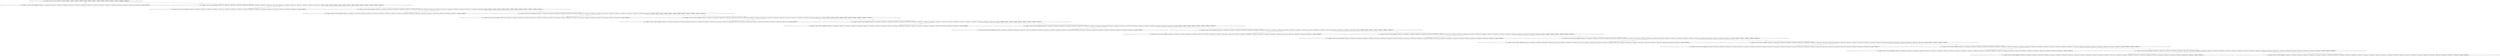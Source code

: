 digraph {
    0 [ label = "{\"n\":14,\"markers\":0,\"start\":32,\"stop\":32,\"haplotype\":[],\"samples\":[\"SAMPLE1\",\"SAMPLE2\",\"SAMPLE3\",\"SAMPLE4\",\"SAMPLE5\",\"SAMPLE6\",\"SAMPLE7\",\"SAMPLE8\",\"SAMPLE9\",\"SAMPLE10\",\"SAMPLE11\",\"SAMPLE12\",\"SAMPLE13\",\"SAMPLE14\"]}" ]
    1 [ label = "{\"n\":1,\"markers\":17,\"start\":32,\"stop\":48,\"haplotype\":[\"chr9_32_G_T_1\",\"chr9_33_A_C_0\",\"chr9_34_G_T_0\",\"chr9_35_A_C_0\",\"chr9_36_G_T_0\",\"chr9_37_A_C_0\",\"chr9_38_G_T_0\",\"chr9_39_A_C_0\",\"chr9_40_G_T_0\",\"chr9_41_A_C_0\",\"chr9_42_G_T_0\",\"chr9_43_A_C_0\",\"chr9_44_G_T_0\",\"chr9_45_A_C_0\",\"chr9_46_G_T_0\",\"chr9_47_A_C_0\",\"chr9_48_G_T_1\"],\"samples\":[\"SAMPLE1\"]}" ]
    2 [ label = "{\"n\":13,\"markers\":17,\"start\":32,\"stop\":48,\"haplotype\":[\"chr9_32_G_T_1\",\"chr9_33_A_C_0\",\"chr9_34_G_T_0\",\"chr9_35_A_C_0\",\"chr9_36_G_T_0\",\"chr9_37_A_C_0\",\"chr9_38_G_T_0\",\"chr9_39_A_C_0\",\"chr9_40_G_T_0\",\"chr9_41_A_C_0\",\"chr9_42_G_T_0\",\"chr9_43_A_C_0\",\"chr9_44_G_T_0\",\"chr9_45_A_C_0\",\"chr9_46_G_T_0\",\"chr9_47_A_C_0\",\"chr9_48_G_T_0\"],\"samples\":[\"SAMPLE2\",\"SAMPLE3\",\"SAMPLE4\",\"SAMPLE5\",\"SAMPLE6\",\"SAMPLE7\",\"SAMPLE8\",\"SAMPLE9\",\"SAMPLE10\",\"SAMPLE11\",\"SAMPLE12\",\"SAMPLE13\",\"SAMPLE14\"]}" ]
    3 [ label = "{\"n\":1,\"markers\":18,\"start\":32,\"stop\":49,\"haplotype\":[\"chr9_32_G_T_1\",\"chr9_33_A_C_0\",\"chr9_34_G_T_0\",\"chr9_35_A_C_0\",\"chr9_36_G_T_0\",\"chr9_37_A_C_0\",\"chr9_38_G_T_0\",\"chr9_39_A_C_0\",\"chr9_40_G_T_0\",\"chr9_41_A_C_0\",\"chr9_42_G_T_0\",\"chr9_43_A_C_0\",\"chr9_44_G_T_0\",\"chr9_45_A_C_0\",\"chr9_46_G_T_0\",\"chr9_47_A_C_0\",\"chr9_48_G_T_0\",\"chr9_49_A_C_1\"],\"samples\":[\"SAMPLE2\"]}" ]
    4 [ label = "{\"n\":12,\"markers\":18,\"start\":32,\"stop\":49,\"haplotype\":[\"chr9_32_G_T_1\",\"chr9_33_A_C_0\",\"chr9_34_G_T_0\",\"chr9_35_A_C_0\",\"chr9_36_G_T_0\",\"chr9_37_A_C_0\",\"chr9_38_G_T_0\",\"chr9_39_A_C_0\",\"chr9_40_G_T_0\",\"chr9_41_A_C_0\",\"chr9_42_G_T_0\",\"chr9_43_A_C_0\",\"chr9_44_G_T_0\",\"chr9_45_A_C_0\",\"chr9_46_G_T_0\",\"chr9_47_A_C_0\",\"chr9_48_G_T_0\",\"chr9_49_A_C_0\"],\"samples\":[\"SAMPLE3\",\"SAMPLE4\",\"SAMPLE5\",\"SAMPLE6\",\"SAMPLE7\",\"SAMPLE8\",\"SAMPLE9\",\"SAMPLE10\",\"SAMPLE11\",\"SAMPLE12\",\"SAMPLE13\",\"SAMPLE14\"]}" ]
    5 [ label = "{\"n\":1,\"markers\":19,\"start\":32,\"stop\":50,\"haplotype\":[\"chr9_32_G_T_1\",\"chr9_33_A_C_0\",\"chr9_34_G_T_0\",\"chr9_35_A_C_0\",\"chr9_36_G_T_0\",\"chr9_37_A_C_0\",\"chr9_38_G_T_0\",\"chr9_39_A_C_0\",\"chr9_40_G_T_0\",\"chr9_41_A_C_0\",\"chr9_42_G_T_0\",\"chr9_43_A_C_0\",\"chr9_44_G_T_0\",\"chr9_45_A_C_0\",\"chr9_46_G_T_0\",\"chr9_47_A_C_0\",\"chr9_48_G_T_0\",\"chr9_49_A_C_0\",\"chr9_50_G_T_1\"],\"samples\":[\"SAMPLE3\"]}" ]
    6 [ label = "{\"n\":11,\"markers\":19,\"start\":32,\"stop\":50,\"haplotype\":[\"chr9_32_G_T_1\",\"chr9_33_A_C_0\",\"chr9_34_G_T_0\",\"chr9_35_A_C_0\",\"chr9_36_G_T_0\",\"chr9_37_A_C_0\",\"chr9_38_G_T_0\",\"chr9_39_A_C_0\",\"chr9_40_G_T_0\",\"chr9_41_A_C_0\",\"chr9_42_G_T_0\",\"chr9_43_A_C_0\",\"chr9_44_G_T_0\",\"chr9_45_A_C_0\",\"chr9_46_G_T_0\",\"chr9_47_A_C_0\",\"chr9_48_G_T_0\",\"chr9_49_A_C_0\",\"chr9_50_G_T_0\"],\"samples\":[\"SAMPLE4\",\"SAMPLE5\",\"SAMPLE6\",\"SAMPLE7\",\"SAMPLE8\",\"SAMPLE9\",\"SAMPLE10\",\"SAMPLE11\",\"SAMPLE12\",\"SAMPLE13\",\"SAMPLE14\"]}" ]
    7 [ label = "{\"n\":1,\"markers\":20,\"start\":32,\"stop\":51,\"haplotype\":[\"chr9_32_G_T_1\",\"chr9_33_A_C_0\",\"chr9_34_G_T_0\",\"chr9_35_A_C_0\",\"chr9_36_G_T_0\",\"chr9_37_A_C_0\",\"chr9_38_G_T_0\",\"chr9_39_A_C_0\",\"chr9_40_G_T_0\",\"chr9_41_A_C_0\",\"chr9_42_G_T_0\",\"chr9_43_A_C_0\",\"chr9_44_G_T_0\",\"chr9_45_A_C_0\",\"chr9_46_G_T_0\",\"chr9_47_A_C_0\",\"chr9_48_G_T_0\",\"chr9_49_A_C_0\",\"chr9_50_G_T_0\",\"chr9_51_A_C_1\"],\"samples\":[\"SAMPLE4\"]}" ]
    8 [ label = "{\"n\":10,\"markers\":20,\"start\":32,\"stop\":51,\"haplotype\":[\"chr9_32_G_T_1\",\"chr9_33_A_C_0\",\"chr9_34_G_T_0\",\"chr9_35_A_C_0\",\"chr9_36_G_T_0\",\"chr9_37_A_C_0\",\"chr9_38_G_T_0\",\"chr9_39_A_C_0\",\"chr9_40_G_T_0\",\"chr9_41_A_C_0\",\"chr9_42_G_T_0\",\"chr9_43_A_C_0\",\"chr9_44_G_T_0\",\"chr9_45_A_C_0\",\"chr9_46_G_T_0\",\"chr9_47_A_C_0\",\"chr9_48_G_T_0\",\"chr9_49_A_C_0\",\"chr9_50_G_T_0\",\"chr9_51_A_C_0\"],\"samples\":[\"SAMPLE5\",\"SAMPLE6\",\"SAMPLE7\",\"SAMPLE8\",\"SAMPLE9\",\"SAMPLE10\",\"SAMPLE11\",\"SAMPLE12\",\"SAMPLE13\",\"SAMPLE14\"]}" ]
    9 [ label = "{\"n\":1,\"markers\":21,\"start\":32,\"stop\":52,\"haplotype\":[\"chr9_32_G_T_1\",\"chr9_33_A_C_0\",\"chr9_34_G_T_0\",\"chr9_35_A_C_0\",\"chr9_36_G_T_0\",\"chr9_37_A_C_0\",\"chr9_38_G_T_0\",\"chr9_39_A_C_0\",\"chr9_40_G_T_0\",\"chr9_41_A_C_0\",\"chr9_42_G_T_0\",\"chr9_43_A_C_0\",\"chr9_44_G_T_0\",\"chr9_45_A_C_0\",\"chr9_46_G_T_0\",\"chr9_47_A_C_0\",\"chr9_48_G_T_0\",\"chr9_49_A_C_0\",\"chr9_50_G_T_0\",\"chr9_51_A_C_0\",\"chr9_52_G_T_1\"],\"samples\":[\"SAMPLE5\"]}" ]
    10 [ label = "{\"n\":9,\"markers\":21,\"start\":32,\"stop\":52,\"haplotype\":[\"chr9_32_G_T_1\",\"chr9_33_A_C_0\",\"chr9_34_G_T_0\",\"chr9_35_A_C_0\",\"chr9_36_G_T_0\",\"chr9_37_A_C_0\",\"chr9_38_G_T_0\",\"chr9_39_A_C_0\",\"chr9_40_G_T_0\",\"chr9_41_A_C_0\",\"chr9_42_G_T_0\",\"chr9_43_A_C_0\",\"chr9_44_G_T_0\",\"chr9_45_A_C_0\",\"chr9_46_G_T_0\",\"chr9_47_A_C_0\",\"chr9_48_G_T_0\",\"chr9_49_A_C_0\",\"chr9_50_G_T_0\",\"chr9_51_A_C_0\",\"chr9_52_G_T_0\"],\"samples\":[\"SAMPLE6\",\"SAMPLE7\",\"SAMPLE8\",\"SAMPLE9\",\"SAMPLE10\",\"SAMPLE11\",\"SAMPLE12\",\"SAMPLE13\",\"SAMPLE14\"]}" ]
    11 [ label = "{\"n\":1,\"markers\":22,\"start\":32,\"stop\":53,\"haplotype\":[\"chr9_32_G_T_1\",\"chr9_33_A_C_0\",\"chr9_34_G_T_0\",\"chr9_35_A_C_0\",\"chr9_36_G_T_0\",\"chr9_37_A_C_0\",\"chr9_38_G_T_0\",\"chr9_39_A_C_0\",\"chr9_40_G_T_0\",\"chr9_41_A_C_0\",\"chr9_42_G_T_0\",\"chr9_43_A_C_0\",\"chr9_44_G_T_0\",\"chr9_45_A_C_0\",\"chr9_46_G_T_0\",\"chr9_47_A_C_0\",\"chr9_48_G_T_0\",\"chr9_49_A_C_0\",\"chr9_50_G_T_0\",\"chr9_51_A_C_0\",\"chr9_52_G_T_0\",\"chr9_53_A_C_1\"],\"samples\":[\"SAMPLE6\"]}" ]
    12 [ label = "{\"n\":8,\"markers\":22,\"start\":32,\"stop\":53,\"haplotype\":[\"chr9_32_G_T_1\",\"chr9_33_A_C_0\",\"chr9_34_G_T_0\",\"chr9_35_A_C_0\",\"chr9_36_G_T_0\",\"chr9_37_A_C_0\",\"chr9_38_G_T_0\",\"chr9_39_A_C_0\",\"chr9_40_G_T_0\",\"chr9_41_A_C_0\",\"chr9_42_G_T_0\",\"chr9_43_A_C_0\",\"chr9_44_G_T_0\",\"chr9_45_A_C_0\",\"chr9_46_G_T_0\",\"chr9_47_A_C_0\",\"chr9_48_G_T_0\",\"chr9_49_A_C_0\",\"chr9_50_G_T_0\",\"chr9_51_A_C_0\",\"chr9_52_G_T_0\",\"chr9_53_A_C_0\"],\"samples\":[\"SAMPLE7\",\"SAMPLE8\",\"SAMPLE9\",\"SAMPLE10\",\"SAMPLE11\",\"SAMPLE12\",\"SAMPLE13\",\"SAMPLE14\"]}" ]
    13 [ label = "{\"n\":1,\"markers\":23,\"start\":32,\"stop\":54,\"haplotype\":[\"chr9_32_G_T_1\",\"chr9_33_A_C_0\",\"chr9_34_G_T_0\",\"chr9_35_A_C_0\",\"chr9_36_G_T_0\",\"chr9_37_A_C_0\",\"chr9_38_G_T_0\",\"chr9_39_A_C_0\",\"chr9_40_G_T_0\",\"chr9_41_A_C_0\",\"chr9_42_G_T_0\",\"chr9_43_A_C_0\",\"chr9_44_G_T_0\",\"chr9_45_A_C_0\",\"chr9_46_G_T_0\",\"chr9_47_A_C_0\",\"chr9_48_G_T_0\",\"chr9_49_A_C_0\",\"chr9_50_G_T_0\",\"chr9_51_A_C_0\",\"chr9_52_G_T_0\",\"chr9_53_A_C_0\",\"chr9_54_G_T_1\"],\"samples\":[\"SAMPLE7\"]}" ]
    14 [ label = "{\"n\":7,\"markers\":23,\"start\":32,\"stop\":54,\"haplotype\":[\"chr9_32_G_T_1\",\"chr9_33_A_C_0\",\"chr9_34_G_T_0\",\"chr9_35_A_C_0\",\"chr9_36_G_T_0\",\"chr9_37_A_C_0\",\"chr9_38_G_T_0\",\"chr9_39_A_C_0\",\"chr9_40_G_T_0\",\"chr9_41_A_C_0\",\"chr9_42_G_T_0\",\"chr9_43_A_C_0\",\"chr9_44_G_T_0\",\"chr9_45_A_C_0\",\"chr9_46_G_T_0\",\"chr9_47_A_C_0\",\"chr9_48_G_T_0\",\"chr9_49_A_C_0\",\"chr9_50_G_T_0\",\"chr9_51_A_C_0\",\"chr9_52_G_T_0\",\"chr9_53_A_C_0\",\"chr9_54_G_T_0\"],\"samples\":[\"SAMPLE8\",\"SAMPLE9\",\"SAMPLE10\",\"SAMPLE11\",\"SAMPLE12\",\"SAMPLE13\",\"SAMPLE14\"]}" ]
    15 [ label = "{\"n\":1,\"markers\":24,\"start\":32,\"stop\":55,\"haplotype\":[\"chr9_32_G_T_1\",\"chr9_33_A_C_0\",\"chr9_34_G_T_0\",\"chr9_35_A_C_0\",\"chr9_36_G_T_0\",\"chr9_37_A_C_0\",\"chr9_38_G_T_0\",\"chr9_39_A_C_0\",\"chr9_40_G_T_0\",\"chr9_41_A_C_0\",\"chr9_42_G_T_0\",\"chr9_43_A_C_0\",\"chr9_44_G_T_0\",\"chr9_45_A_C_0\",\"chr9_46_G_T_0\",\"chr9_47_A_C_0\",\"chr9_48_G_T_0\",\"chr9_49_A_C_0\",\"chr9_50_G_T_0\",\"chr9_51_A_C_0\",\"chr9_52_G_T_0\",\"chr9_53_A_C_0\",\"chr9_54_G_T_0\",\"chr9_55_A_C_1\"],\"samples\":[\"SAMPLE8\"]}" ]
    16 [ label = "{\"n\":6,\"markers\":24,\"start\":32,\"stop\":55,\"haplotype\":[\"chr9_32_G_T_1\",\"chr9_33_A_C_0\",\"chr9_34_G_T_0\",\"chr9_35_A_C_0\",\"chr9_36_G_T_0\",\"chr9_37_A_C_0\",\"chr9_38_G_T_0\",\"chr9_39_A_C_0\",\"chr9_40_G_T_0\",\"chr9_41_A_C_0\",\"chr9_42_G_T_0\",\"chr9_43_A_C_0\",\"chr9_44_G_T_0\",\"chr9_45_A_C_0\",\"chr9_46_G_T_0\",\"chr9_47_A_C_0\",\"chr9_48_G_T_0\",\"chr9_49_A_C_0\",\"chr9_50_G_T_0\",\"chr9_51_A_C_0\",\"chr9_52_G_T_0\",\"chr9_53_A_C_0\",\"chr9_54_G_T_0\",\"chr9_55_A_C_0\"],\"samples\":[\"SAMPLE9\",\"SAMPLE10\",\"SAMPLE11\",\"SAMPLE12\",\"SAMPLE13\",\"SAMPLE14\"]}" ]
    17 [ label = "{\"n\":1,\"markers\":25,\"start\":32,\"stop\":56,\"haplotype\":[\"chr9_32_G_T_1\",\"chr9_33_A_C_0\",\"chr9_34_G_T_0\",\"chr9_35_A_C_0\",\"chr9_36_G_T_0\",\"chr9_37_A_C_0\",\"chr9_38_G_T_0\",\"chr9_39_A_C_0\",\"chr9_40_G_T_0\",\"chr9_41_A_C_0\",\"chr9_42_G_T_0\",\"chr9_43_A_C_0\",\"chr9_44_G_T_0\",\"chr9_45_A_C_0\",\"chr9_46_G_T_0\",\"chr9_47_A_C_0\",\"chr9_48_G_T_0\",\"chr9_49_A_C_0\",\"chr9_50_G_T_0\",\"chr9_51_A_C_0\",\"chr9_52_G_T_0\",\"chr9_53_A_C_0\",\"chr9_54_G_T_0\",\"chr9_55_A_C_0\",\"chr9_56_G_T_1\"],\"samples\":[\"SAMPLE9\"]}" ]
    18 [ label = "{\"n\":5,\"markers\":25,\"start\":32,\"stop\":56,\"haplotype\":[\"chr9_32_G_T_1\",\"chr9_33_A_C_0\",\"chr9_34_G_T_0\",\"chr9_35_A_C_0\",\"chr9_36_G_T_0\",\"chr9_37_A_C_0\",\"chr9_38_G_T_0\",\"chr9_39_A_C_0\",\"chr9_40_G_T_0\",\"chr9_41_A_C_0\",\"chr9_42_G_T_0\",\"chr9_43_A_C_0\",\"chr9_44_G_T_0\",\"chr9_45_A_C_0\",\"chr9_46_G_T_0\",\"chr9_47_A_C_0\",\"chr9_48_G_T_0\",\"chr9_49_A_C_0\",\"chr9_50_G_T_0\",\"chr9_51_A_C_0\",\"chr9_52_G_T_0\",\"chr9_53_A_C_0\",\"chr9_54_G_T_0\",\"chr9_55_A_C_0\",\"chr9_56_G_T_0\"],\"samples\":[\"SAMPLE10\",\"SAMPLE11\",\"SAMPLE12\",\"SAMPLE13\",\"SAMPLE14\"]}" ]
    19 [ label = "{\"n\":1,\"markers\":26,\"start\":32,\"stop\":57,\"haplotype\":[\"chr9_32_G_T_1\",\"chr9_33_A_C_0\",\"chr9_34_G_T_0\",\"chr9_35_A_C_0\",\"chr9_36_G_T_0\",\"chr9_37_A_C_0\",\"chr9_38_G_T_0\",\"chr9_39_A_C_0\",\"chr9_40_G_T_0\",\"chr9_41_A_C_0\",\"chr9_42_G_T_0\",\"chr9_43_A_C_0\",\"chr9_44_G_T_0\",\"chr9_45_A_C_0\",\"chr9_46_G_T_0\",\"chr9_47_A_C_0\",\"chr9_48_G_T_0\",\"chr9_49_A_C_0\",\"chr9_50_G_T_0\",\"chr9_51_A_C_0\",\"chr9_52_G_T_0\",\"chr9_53_A_C_0\",\"chr9_54_G_T_0\",\"chr9_55_A_C_0\",\"chr9_56_G_T_0\",\"chr9_57_A_C_1\"],\"samples\":[\"SAMPLE10\"]}" ]
    20 [ label = "{\"n\":4,\"markers\":26,\"start\":32,\"stop\":57,\"haplotype\":[\"chr9_32_G_T_1\",\"chr9_33_A_C_0\",\"chr9_34_G_T_0\",\"chr9_35_A_C_0\",\"chr9_36_G_T_0\",\"chr9_37_A_C_0\",\"chr9_38_G_T_0\",\"chr9_39_A_C_0\",\"chr9_40_G_T_0\",\"chr9_41_A_C_0\",\"chr9_42_G_T_0\",\"chr9_43_A_C_0\",\"chr9_44_G_T_0\",\"chr9_45_A_C_0\",\"chr9_46_G_T_0\",\"chr9_47_A_C_0\",\"chr9_48_G_T_0\",\"chr9_49_A_C_0\",\"chr9_50_G_T_0\",\"chr9_51_A_C_0\",\"chr9_52_G_T_0\",\"chr9_53_A_C_0\",\"chr9_54_G_T_0\",\"chr9_55_A_C_0\",\"chr9_56_G_T_0\",\"chr9_57_A_C_0\"],\"samples\":[\"SAMPLE11\",\"SAMPLE12\",\"SAMPLE13\",\"SAMPLE14\"]}" ]
    21 [ label = "{\"n\":1,\"markers\":27,\"start\":32,\"stop\":58,\"haplotype\":[\"chr9_32_G_T_1\",\"chr9_33_A_C_0\",\"chr9_34_G_T_0\",\"chr9_35_A_C_0\",\"chr9_36_G_T_0\",\"chr9_37_A_C_0\",\"chr9_38_G_T_0\",\"chr9_39_A_C_0\",\"chr9_40_G_T_0\",\"chr9_41_A_C_0\",\"chr9_42_G_T_0\",\"chr9_43_A_C_0\",\"chr9_44_G_T_0\",\"chr9_45_A_C_0\",\"chr9_46_G_T_0\",\"chr9_47_A_C_0\",\"chr9_48_G_T_0\",\"chr9_49_A_C_0\",\"chr9_50_G_T_0\",\"chr9_51_A_C_0\",\"chr9_52_G_T_0\",\"chr9_53_A_C_0\",\"chr9_54_G_T_0\",\"chr9_55_A_C_0\",\"chr9_56_G_T_0\",\"chr9_57_A_C_0\",\"chr9_58_G_T_1\"],\"samples\":[\"SAMPLE11\"]}" ]
    22 [ label = "{\"n\":3,\"markers\":27,\"start\":32,\"stop\":58,\"haplotype\":[\"chr9_32_G_T_1\",\"chr9_33_A_C_0\",\"chr9_34_G_T_0\",\"chr9_35_A_C_0\",\"chr9_36_G_T_0\",\"chr9_37_A_C_0\",\"chr9_38_G_T_0\",\"chr9_39_A_C_0\",\"chr9_40_G_T_0\",\"chr9_41_A_C_0\",\"chr9_42_G_T_0\",\"chr9_43_A_C_0\",\"chr9_44_G_T_0\",\"chr9_45_A_C_0\",\"chr9_46_G_T_0\",\"chr9_47_A_C_0\",\"chr9_48_G_T_0\",\"chr9_49_A_C_0\",\"chr9_50_G_T_0\",\"chr9_51_A_C_0\",\"chr9_52_G_T_0\",\"chr9_53_A_C_0\",\"chr9_54_G_T_0\",\"chr9_55_A_C_0\",\"chr9_56_G_T_0\",\"chr9_57_A_C_0\",\"chr9_58_G_T_0\"],\"samples\":[\"SAMPLE12\",\"SAMPLE13\",\"SAMPLE14\"]}" ]
    23 [ label = "{\"n\":1,\"markers\":28,\"start\":32,\"stop\":59,\"haplotype\":[\"chr9_32_G_T_1\",\"chr9_33_A_C_0\",\"chr9_34_G_T_0\",\"chr9_35_A_C_0\",\"chr9_36_G_T_0\",\"chr9_37_A_C_0\",\"chr9_38_G_T_0\",\"chr9_39_A_C_0\",\"chr9_40_G_T_0\",\"chr9_41_A_C_0\",\"chr9_42_G_T_0\",\"chr9_43_A_C_0\",\"chr9_44_G_T_0\",\"chr9_45_A_C_0\",\"chr9_46_G_T_0\",\"chr9_47_A_C_0\",\"chr9_48_G_T_0\",\"chr9_49_A_C_0\",\"chr9_50_G_T_0\",\"chr9_51_A_C_0\",\"chr9_52_G_T_0\",\"chr9_53_A_C_0\",\"chr9_54_G_T_0\",\"chr9_55_A_C_0\",\"chr9_56_G_T_0\",\"chr9_57_A_C_0\",\"chr9_58_G_T_0\",\"chr9_59_A_C_1\"],\"samples\":[\"SAMPLE12\"]}" ]
    24 [ label = "{\"n\":2,\"markers\":28,\"start\":32,\"stop\":59,\"haplotype\":[\"chr9_32_G_T_1\",\"chr9_33_A_C_0\",\"chr9_34_G_T_0\",\"chr9_35_A_C_0\",\"chr9_36_G_T_0\",\"chr9_37_A_C_0\",\"chr9_38_G_T_0\",\"chr9_39_A_C_0\",\"chr9_40_G_T_0\",\"chr9_41_A_C_0\",\"chr9_42_G_T_0\",\"chr9_43_A_C_0\",\"chr9_44_G_T_0\",\"chr9_45_A_C_0\",\"chr9_46_G_T_0\",\"chr9_47_A_C_0\",\"chr9_48_G_T_0\",\"chr9_49_A_C_0\",\"chr9_50_G_T_0\",\"chr9_51_A_C_0\",\"chr9_52_G_T_0\",\"chr9_53_A_C_0\",\"chr9_54_G_T_0\",\"chr9_55_A_C_0\",\"chr9_56_G_T_0\",\"chr9_57_A_C_0\",\"chr9_58_G_T_0\",\"chr9_59_A_C_0\"],\"samples\":[\"SAMPLE13\",\"SAMPLE14\"]}" ]
    25 [ label = "{\"n\":1,\"markers\":29,\"start\":32,\"stop\":60,\"haplotype\":[\"chr9_32_G_T_1\",\"chr9_33_A_C_0\",\"chr9_34_G_T_0\",\"chr9_35_A_C_0\",\"chr9_36_G_T_0\",\"chr9_37_A_C_0\",\"chr9_38_G_T_0\",\"chr9_39_A_C_0\",\"chr9_40_G_T_0\",\"chr9_41_A_C_0\",\"chr9_42_G_T_0\",\"chr9_43_A_C_0\",\"chr9_44_G_T_0\",\"chr9_45_A_C_0\",\"chr9_46_G_T_0\",\"chr9_47_A_C_0\",\"chr9_48_G_T_0\",\"chr9_49_A_C_0\",\"chr9_50_G_T_0\",\"chr9_51_A_C_0\",\"chr9_52_G_T_0\",\"chr9_53_A_C_0\",\"chr9_54_G_T_0\",\"chr9_55_A_C_0\",\"chr9_56_G_T_0\",\"chr9_57_A_C_0\",\"chr9_58_G_T_0\",\"chr9_59_A_C_0\",\"chr9_60_G_T_1\"],\"samples\":[\"SAMPLE13\"]}" ]
    26 [ label = "{\"n\":1,\"markers\":29,\"start\":32,\"stop\":60,\"haplotype\":[\"chr9_32_G_T_1\",\"chr9_33_A_C_0\",\"chr9_34_G_T_0\",\"chr9_35_A_C_0\",\"chr9_36_G_T_0\",\"chr9_37_A_C_0\",\"chr9_38_G_T_0\",\"chr9_39_A_C_0\",\"chr9_40_G_T_0\",\"chr9_41_A_C_0\",\"chr9_42_G_T_0\",\"chr9_43_A_C_0\",\"chr9_44_G_T_0\",\"chr9_45_A_C_0\",\"chr9_46_G_T_0\",\"chr9_47_A_C_0\",\"chr9_48_G_T_0\",\"chr9_49_A_C_0\",\"chr9_50_G_T_0\",\"chr9_51_A_C_0\",\"chr9_52_G_T_0\",\"chr9_53_A_C_0\",\"chr9_54_G_T_0\",\"chr9_55_A_C_0\",\"chr9_56_G_T_0\",\"chr9_57_A_C_0\",\"chr9_58_G_T_0\",\"chr9_59_A_C_0\",\"chr9_60_G_T_0\"],\"samples\":[\"SAMPLE14\"]}" ]
    0 -> 1 [ label = "0" ]
    0 -> 2 [ label = "0" ]
    2 -> 3 [ label = "0" ]
    2 -> 4 [ label = "0" ]
    4 -> 5 [ label = "0" ]
    4 -> 6 [ label = "0" ]
    6 -> 7 [ label = "0" ]
    6 -> 8 [ label = "0" ]
    8 -> 9 [ label = "0" ]
    8 -> 10 [ label = "0" ]
    10 -> 11 [ label = "0" ]
    10 -> 12 [ label = "0" ]
    12 -> 13 [ label = "0" ]
    12 -> 14 [ label = "0" ]
    14 -> 15 [ label = "0" ]
    14 -> 16 [ label = "0" ]
    16 -> 17 [ label = "0" ]
    16 -> 18 [ label = "0" ]
    18 -> 19 [ label = "0" ]
    18 -> 20 [ label = "0" ]
    20 -> 21 [ label = "0" ]
    20 -> 22 [ label = "0" ]
    22 -> 23 [ label = "0" ]
    22 -> 24 [ label = "0" ]
    24 -> 25 [ label = "0" ]
    24 -> 26 [ label = "0" ]
}
